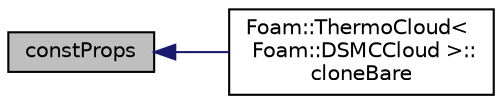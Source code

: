 digraph "constProps"
{
  bgcolor="transparent";
  edge [fontname="Helvetica",fontsize="10",labelfontname="Helvetica",labelfontsize="10"];
  node [fontname="Helvetica",fontsize="10",shape=record];
  rankdir="LR";
  Node1 [label="constProps",height=0.2,width=0.4,color="black", fillcolor="grey75", style="filled", fontcolor="black"];
  Node1 -> Node2 [dir="back",color="midnightblue",fontsize="10",style="solid",fontname="Helvetica"];
  Node2 [label="Foam::ThermoCloud\<\l Foam::DSMCCloud \>::\lcloneBare",height=0.2,width=0.4,color="black",URL="$a02676.html#aea3a1f8b31395de01b43cb27de2d39eb",tooltip="Construct and return bare clone based on (this) with new name. "];
}

